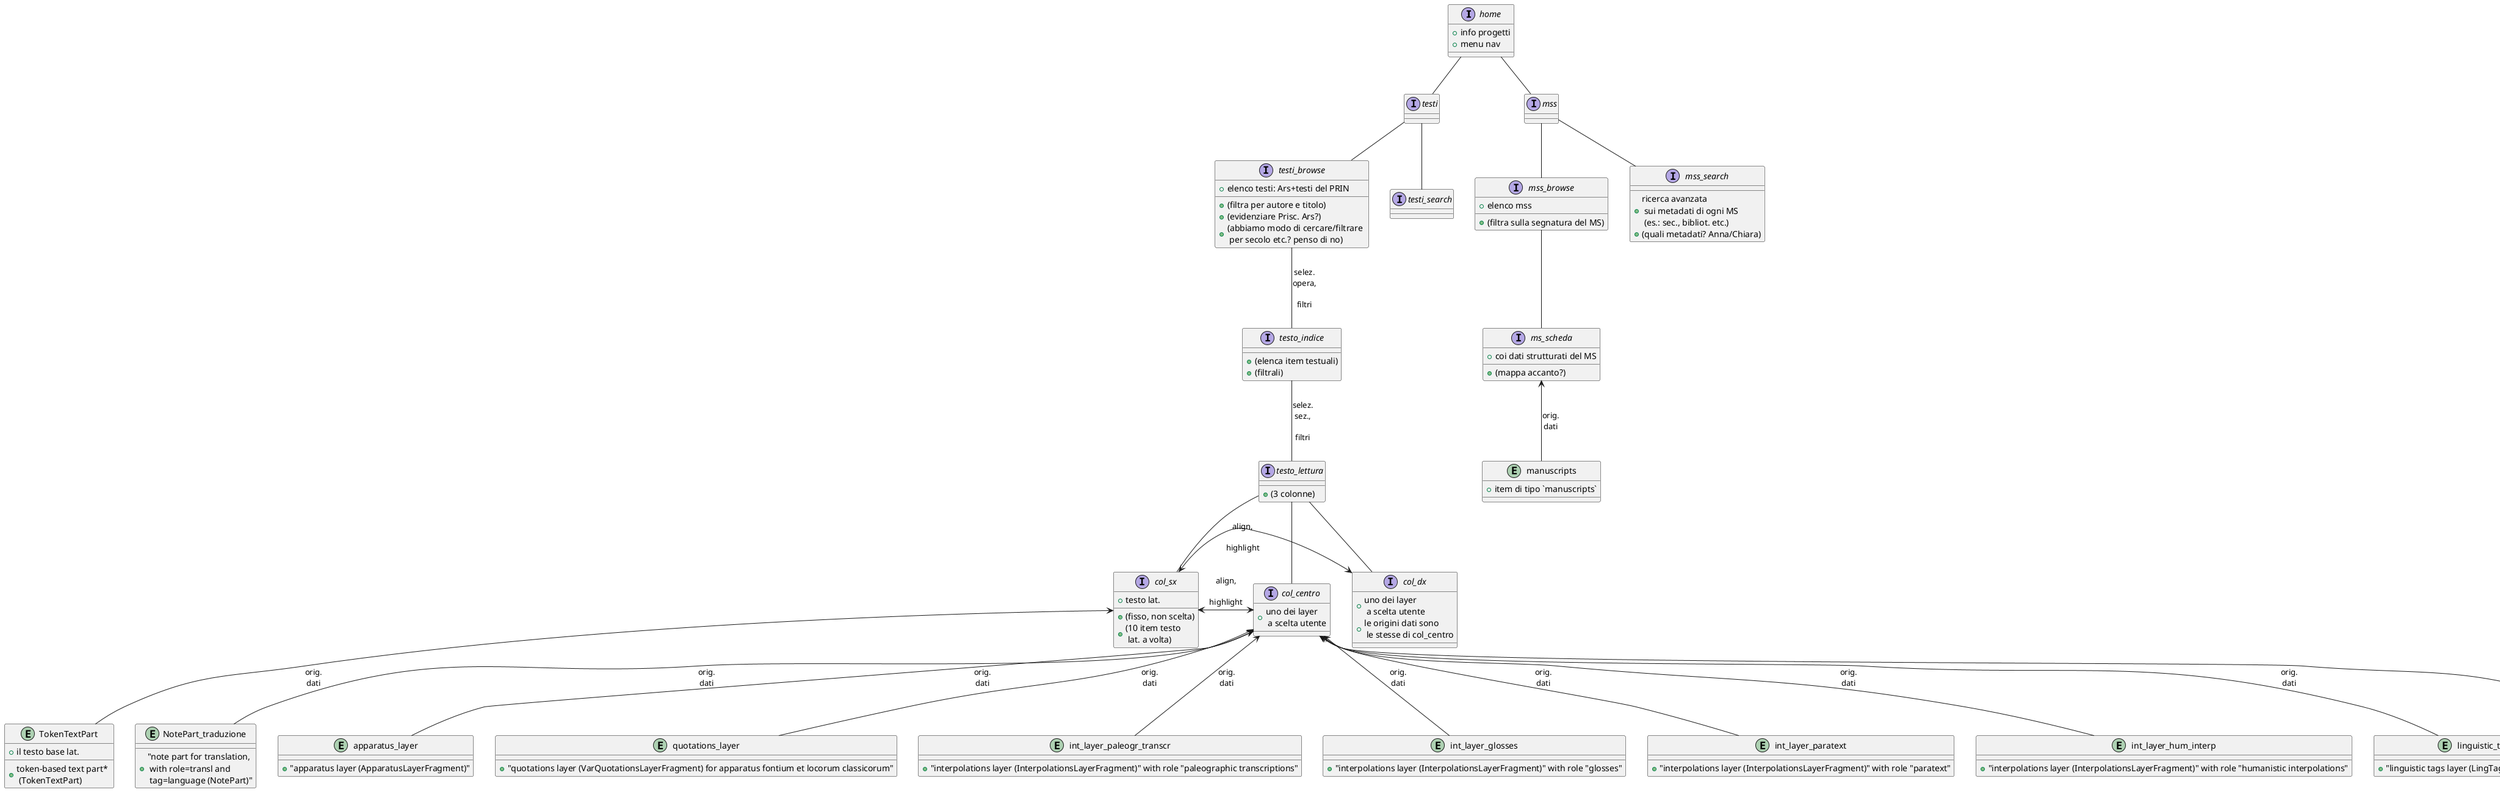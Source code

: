 @startuml

skinparam maxMessageSize 5

''''''''
' HOME '
''''''''

interface home {
    + info progetti
    + menu nav
}

home -- testi
interface testi {
}

home -- mss
interface mss {
}



''''''''''''''''
' TESTI_BROWSE '
''''''''''''''''

testi -- testi_browse

interface testi_browse {
     + elenco testi: Ars+testi del PRIN
     + (filtra per autore e titolo)
     + (evidenziare Prisc. Ars?)
     + (abbiamo modo di cercare/filtrare \n per secolo etc.? penso di no)
}


testi_browse -- testo_indice: selez. opera, \n filtri
interface testo_indice {
     + (elenca item testuali)
     + (filtrali)
}

testo_indice -- testo_lettura : selez. sez., \n filtri



'''''''''''''''''
' TESTO_LETTURA '
'''''''''''''''''

interface testo_lettura {
    + (3 colonne)
}

testo_lettura -- col_sx
testo_lettura -- col_centro
testo_lettura -- col_dx



interface col_sx {
    + testo lat.
    + (fisso, non scelta)
    + (10 item testo \n lat. a volta)
}

entity TokenTextPart {
    + token-based text part* \n (TokenTextPart)
    + il testo base lat.
}
TokenTextPart -up-> col_sx : orig. dati



interface col_centro {
    + uno dei layer \n a scelta utente
}

interface col_dx {
    + uno dei layer \n a scelta utente
    + le origini dati sono \n le stesse di col_centro
}

col_sx <-> col_centro : align, \n highlight
col_sx <->  col_dx : align, \n highlight


''''''''''''''''''''''''''''
' ORIG. DATI: NOTE/TRADUZ. '
''''''''''''''''''''''''''''

entity NotePart_generica {
    + "note part for \n generic notes  (NotePart)"
    + non la usiamo, \n ma è nel modello; la inserirei \n lo stesso: non comporta \n quasi lavoro in più
}
NotePart_generica -up-> col_centro : orig. dati

entity NotePart_traduzione {
    + "note part for translation, \n with role=transl and \n tag=language (NotePart)"
}
NotePart_traduzione -up-> col_centro : orig. dati


'''''''''''''''''''''
' ORIG. DATI: LAYER '
'''''''''''''''''''''
 
entity apparatus_layer {
    + "apparatus layer (ApparatusLayerFragment)"
}
apparatus_layer -up-> col_centro : orig. dati


entity quotations_layer {
    + "quotations layer (VarQuotationsLayerFragment) for apparatus fontium et locorum classicorum"
}
quotations_layer -up-> col_centro : orig. dati


entity int_layer_paleogr_transcr {
    + "interpolations layer (InterpolationsLayerFragment)" with role "paleographic transcriptions"
}
int_layer_paleogr_transcr -up-> col_centro : orig. dati


entity int_layer_glosses {
    + "interpolations layer (InterpolationsLayerFragment)" with role "glosses"
}
int_layer_glosses -up-> col_centro : orig. dati


entity int_layer_paratext {
    + "interpolations layer (InterpolationsLayerFragment)" with role "paratext"
}
int_layer_paratext -up-> col_centro : orig. dati


entity int_layer_hum_interp {
    + "interpolations layer (InterpolationsLayerFragment)" with role "humanistic interpolations"
}
int_layer_hum_interp -up-> col_centro : orig. dati


entity linguistic_tags {
    + "linguistic tags layer (LingTagsLayerFragment)"
}
linguistic_tags -up-> col_centro : orig. dati







''''''''''''''''
' TESTI_SEARCH '
''''''''''''''''

testi -- testi_search
interface testi_search {
}


'''''''
' MSS '
'''''''

mss -- mss_browse
interface mss_browse {
    + elenco mss
    + (filtra sulla segnatura del MS)
}

mss_browse -- ms_scheda
interface ms_scheda {
    + coi dati strutturati del MS
    + (mappa accanto?)
}


entity manuscripts {
    + item di tipo `manuscripts`
}
manuscripts -up-> ms_scheda : orig. dati

mss -- mss_search
interface mss_search {
    + ricerca avanzata \n sui metadati di ogni MS \n (es.: sec., bibliot. etc.)
    + (quali metadati? Anna/Chiara)
}
    

@enduml
